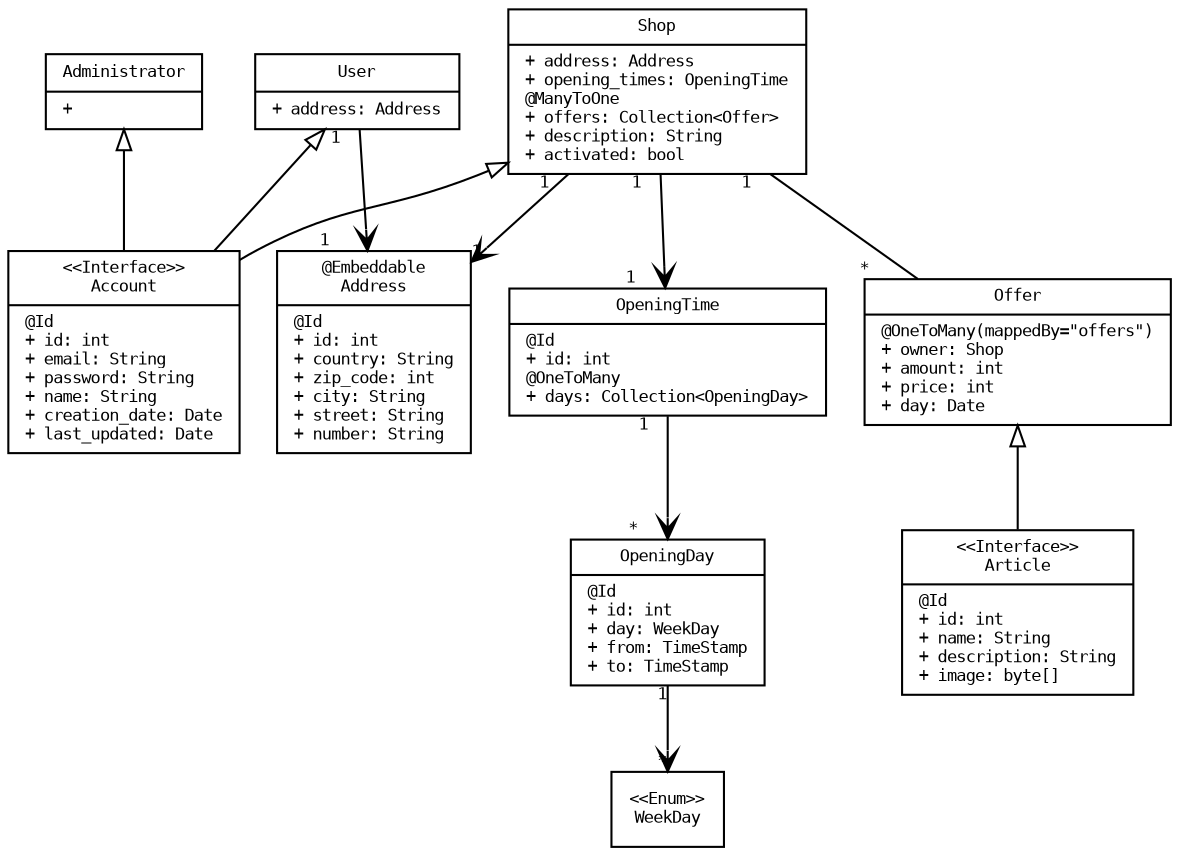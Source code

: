 digraph G {
	fontname = "Inconsolata"
	fontsize = 8

	node [
		fontname = "Inconsolata"
		fontsize = 8
		shape = "record"
	]

	edge [
		fontname = "Inconsolata"
		fontsize = 8
		arrowtail = "empty"
	]

	Account [
		label = "{\<\<Interface\>\>\n
		Account|
		@Id\l
		+ id: int\l
		+ email: String\l
		+ password: String\l
		+ name: String\l
		+ creation_date: Date\l
		+ last_updated: Date\l
		}"
	]

	Shop [
		label = "{Shop|
		+ address: Address\l
		+ opening_times: OpeningTime\l
		@ManyToOne\l
		+ offers: Collection\<Offer\>\l
		+ description: String\l
		+ activated: bool\l
		}"
	]

	User [
		label = "{User|
		+ address: Address\l
		}"
	]

	OpeningTime [
		label = "{OpeningTime|
		@Id\l
		+ id: int\l
		@OneToMany\l
		+ days: Collection\<OpeningDay\>\l
		}"
	]

	OpeningDay [
		label = "{OpeningDay|
		@Id\l
		+ id: int\l
		+ day: WeekDay\l
		+ from: TimeStamp\l
		+ to: TimeStamp\l
		}"
	]

	OpeningDay -> WeekDay [arrowhead=vee taillabel="1" headlabel="*"]

	WeekDay [
		label ="{\<\<Enum\>\>\n
		WeekDay
		}"
	]

	Address [
		label = "{@Embeddable\n
		Address|
		@Id\l
		+ id: int\l
		+ country: String\l
		+ zip_code: int\l
		+ city: String\l
		+ street: String\l
		+ number: String\l
		}"
	]

	Administrator [
		label = "{Administrator|
		+ \l
		}"
	]

	Article [
		label = "{\<\<Interface\>\>\n
		Article|
		@Id\l
		+ id: int\l
		+ name: String\l
		+ description: String\l
		+ image: byte[]\l
		}"
	]

	Offer [
		label = "{Offer|
		@OneToMany(mappedBy=\"offers\")\l
		+ owner: Shop\l
		+ amount: int\l
		+ price: int\l
		+ day: Date\l
		}"
	]

	Administrator -> Account [dir=back]
	Shop -> Account [dir=back]
	User -> Account [dir=back]
	OpeningTime -> OpeningDay [arrowhead=vee headlabel="*   " taillabel="1  "]
	Shop -> OpeningTime [arrowhead=vee headlabel="1   " taillabel="1  "]
	Shop -> Address [arrowhead=vee headlabel="1    " taillabel="1  "]
	User -> Address [arrowhead=vee headlabel="1    " taillabel="1  "]
	Offer -> Article [dir=back]
	Shop -> Offer [dir=none headlabel="*     " taillabel="1  "]
}
